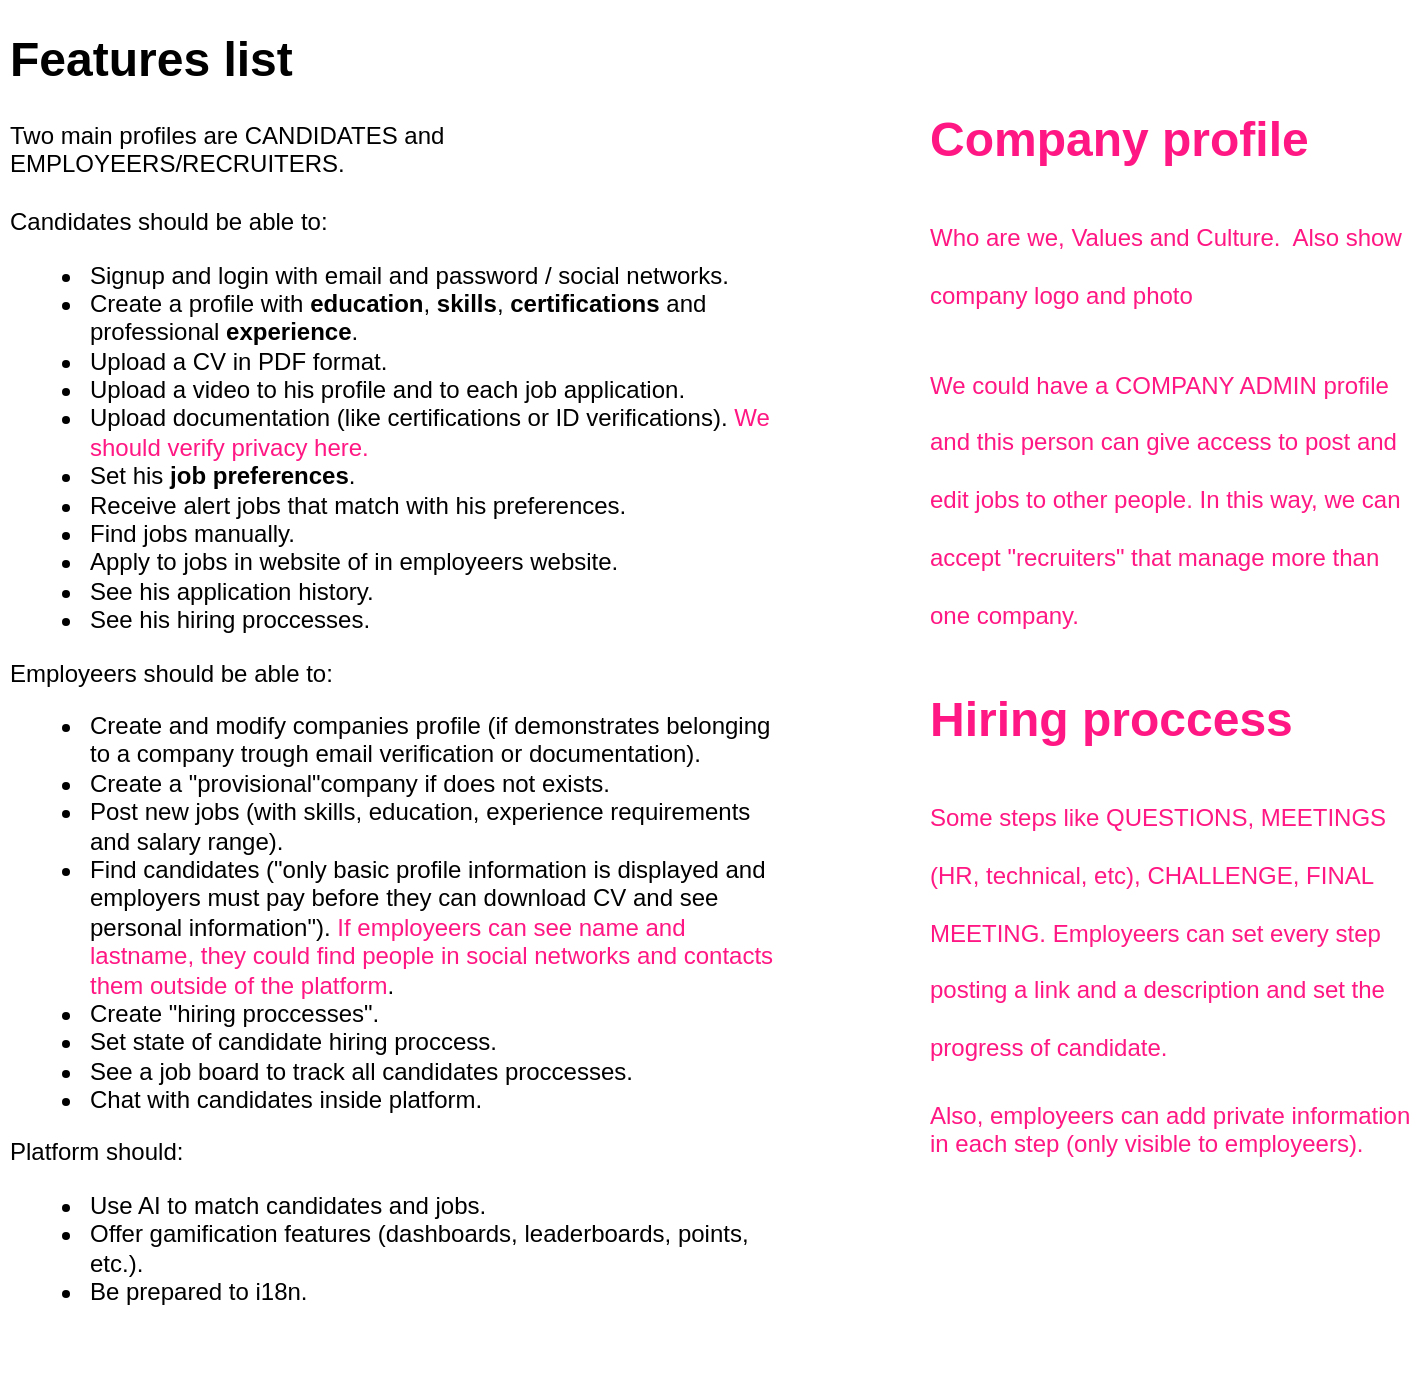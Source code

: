 <mxfile version="16.6.6" type="github" pages="3">
  <diagram id="az6V-poKf6UFZpPkEHVl" name="Features list">
    <mxGraphModel dx="782" dy="457" grid="1" gridSize="10" guides="1" tooltips="1" connect="1" arrows="1" fold="1" page="1" pageScale="1" pageWidth="850" pageHeight="1100" math="0" shadow="0">
      <root>
        <mxCell id="wma8inFxhiE8Fe-nxP7S-0" />
        <mxCell id="wma8inFxhiE8Fe-nxP7S-1" parent="wma8inFxhiE8Fe-nxP7S-0" />
        <mxCell id="wma8inFxhiE8Fe-nxP7S-2" value="&lt;h1&gt;Features list&lt;/h1&gt;&lt;div&gt;Two main profiles are CANDIDATES and EMPLOYEERS/RECRUITERS.&lt;/div&gt;&lt;div&gt;&lt;br&gt;&lt;/div&gt;&lt;div&gt;Candidates should be able to:&lt;/div&gt;&lt;div&gt;&lt;ul&gt;&lt;li&gt;Signup and login with email and password / social networks.&lt;/li&gt;&lt;li&gt;Create a profile with &lt;b&gt;education&lt;/b&gt;, &lt;b&gt;skills&lt;/b&gt;, &lt;b&gt;certifications&lt;/b&gt; and professional &lt;b&gt;experience&lt;/b&gt;.&lt;/li&gt;&lt;li&gt;Upload a CV in PDF format.&lt;/li&gt;&lt;li&gt;Upload a video to his profile and to each job application.&lt;/li&gt;&lt;li&gt;Upload documentation (like certifications or ID verifications). &lt;font color=&quot;#ff1783&quot;&gt;We should verify privacy here.&lt;/font&gt;&lt;/li&gt;&lt;li&gt;Set his &lt;b&gt;job preferences&lt;/b&gt;.&lt;/li&gt;&lt;li&gt;Receive alert jobs that match with his preferences.&lt;/li&gt;&lt;li&gt;Find jobs manually.&lt;/li&gt;&lt;li&gt;Apply to jobs in website of in employeers website.&lt;/li&gt;&lt;li&gt;See his application history.&lt;/li&gt;&lt;li&gt;See his hiring proccesses.&lt;/li&gt;&lt;/ul&gt;&lt;div&gt;Employeers should be able to:&lt;/div&gt;&lt;/div&gt;&lt;div&gt;&lt;ul&gt;&lt;li&gt;Create and modify companies profile (if demonstrates belonging to a company trough email verification or documentation).&lt;/li&gt;&lt;li&gt;Create a &quot;provisional&quot;company if does not exists.&lt;/li&gt;&lt;li&gt;Post new jobs (with skills, education, experience requirements and salary range).&lt;/li&gt;&lt;li&gt;Find candidates (&quot;only basic profile information is displayed and employers must pay before they can download CV and see personal information&quot;). &lt;font color=&quot;#ff1783&quot;&gt;If employeers can see name and lastname, they could find people in social networks and contacts them outside of the platform&lt;/font&gt;.&amp;nbsp;&lt;/li&gt;&lt;li&gt;Create &quot;hiring proccesses&quot;.&lt;/li&gt;&lt;li&gt;Set state of candidate hiring proccess.&lt;/li&gt;&lt;li&gt;See a job board to track all candidates proccesses.&lt;/li&gt;&lt;li&gt;Chat with candidates inside platform.&lt;/li&gt;&lt;/ul&gt;&lt;div&gt;Platform should:&lt;/div&gt;&lt;/div&gt;&lt;div&gt;&lt;ul&gt;&lt;li&gt;Use AI to match candidates and jobs.&lt;/li&gt;&lt;li&gt;Offer gamification features (dashboards, leaderboards, points, etc.).&lt;/li&gt;&lt;li&gt;Be prepared to i18n.&lt;/li&gt;&lt;/ul&gt;&lt;/div&gt;" style="text;html=1;strokeColor=none;fillColor=none;spacing=5;spacingTop=-20;whiteSpace=wrap;overflow=hidden;rounded=0;" parent="wma8inFxhiE8Fe-nxP7S-1" vertex="1">
          <mxGeometry x="60" y="30" width="390" height="680" as="geometry" />
        </mxCell>
        <mxCell id="wma8inFxhiE8Fe-nxP7S-3" value="&lt;h1&gt;&lt;span&gt;Company profile&lt;/span&gt;&lt;/h1&gt;&lt;h1&gt;&lt;span style=&quot;font-size: 12px ; font-weight: 400&quot;&gt;Who are we, Values and Culture.&amp;nbsp; Also show company logo and photo&lt;/span&gt;&lt;/h1&gt;&lt;h1&gt;&lt;span style=&quot;font-size: 12px ; font-weight: 400&quot;&gt;We could have a COMPANY ADMIN profile and this person can give access to post and edit jobs to other people. In this way, we can accept &quot;recruiters&quot; that manage more than one company.&lt;/span&gt;&lt;/h1&gt;" style="text;html=1;strokeColor=none;fillColor=none;spacing=5;spacingTop=-20;whiteSpace=wrap;overflow=hidden;rounded=0;fontColor=#FF1783;" parent="wma8inFxhiE8Fe-nxP7S-1" vertex="1">
          <mxGeometry x="520" y="70" width="250" height="290" as="geometry" />
        </mxCell>
        <mxCell id="wma8inFxhiE8Fe-nxP7S-5" value="&lt;h1&gt;&lt;span&gt;Hiring proccess&lt;/span&gt;&lt;/h1&gt;&lt;h1&gt;&lt;span style=&quot;font-size: 12px ; font-weight: 400&quot;&gt;Some steps like QUESTIONS, MEETINGS (HR, technical, etc), CHALLENGE, FINAL MEETING. Employeers can set every step posting a link and a description and set the progress of candidate.&lt;/span&gt;&lt;/h1&gt;&lt;div&gt;&lt;span style=&quot;font-size: 12px ; font-weight: 400&quot;&gt;Also, employeers can add private information in each step (only visible to employeers).&lt;/span&gt;&lt;/div&gt;" style="text;html=1;strokeColor=none;fillColor=none;spacing=5;spacingTop=-20;whiteSpace=wrap;overflow=hidden;rounded=0;fontColor=#FF1783;" parent="wma8inFxhiE8Fe-nxP7S-1" vertex="1">
          <mxGeometry x="520" y="360" width="250" height="290" as="geometry" />
        </mxCell>
      </root>
    </mxGraphModel>
  </diagram>
  <diagram id="tVrFLiv5ROWK4-AYAxV4" name="Tech stack">
    <mxGraphModel dx="782" dy="457" grid="1" gridSize="10" guides="1" tooltips="1" connect="1" arrows="1" fold="1" page="1" pageScale="1" pageWidth="850" pageHeight="1100" math="0" shadow="0">
      <root>
        <mxCell id="CG3YRBzZAY-W-UAhU2fu-0" />
        <mxCell id="CG3YRBzZAY-W-UAhU2fu-1" parent="CG3YRBzZAY-W-UAhU2fu-0" />
        <mxCell id="CG3YRBzZAY-W-UAhU2fu-14" value="" style="shape=image;verticalLabelPosition=bottom;labelBackgroundColor=default;verticalAlign=top;aspect=fixed;imageAspect=0;image=https://res.cloudinary.com/practicaldev/image/fetch/s--Di0ohHZq--/c_imagga_scale,f_auto,fl_progressive,h_1080,q_auto,w_1080/https://thepracticaldev.s3.amazonaws.com/i/0luaazzebv2r8qa3ss6e.png;fontColor=#000000;" parent="CG3YRBzZAY-W-UAhU2fu-1" vertex="1">
          <mxGeometry x="302.73" y="190" width="80" height="80" as="geometry" />
        </mxCell>
        <mxCell id="CG3YRBzZAY-W-UAhU2fu-2" value="" style="shape=image;verticalLabelPosition=bottom;labelBackgroundColor=default;verticalAlign=top;aspect=fixed;imageAspect=0;image=https://github.com/juanmamaffei/juanmamaffei/raw/main/images/next.png;fontColor=#000000;" parent="CG3YRBzZAY-W-UAhU2fu-1" vertex="1">
          <mxGeometry x="240" y="50" width="70" height="70" as="geometry" />
        </mxCell>
        <mxCell id="CG3YRBzZAY-W-UAhU2fu-3" value="" style="shape=image;verticalLabelPosition=bottom;labelBackgroundColor=default;verticalAlign=top;aspect=fixed;imageAspect=0;image=https://github.com/juanmamaffei/juanmamaffei/raw/main/images/rails.jpeg;fontColor=#000000;" parent="CG3YRBzZAY-W-UAhU2fu-1" vertex="1">
          <mxGeometry x="240" y="185.0" width="71.47" height="85" as="geometry" />
        </mxCell>
        <mxCell id="CG3YRBzZAY-W-UAhU2fu-4" value="" style="shape=image;verticalLabelPosition=bottom;labelBackgroundColor=default;verticalAlign=top;aspect=fixed;imageAspect=0;image=https://github.com/juanmamaffei/juanmamaffei/raw/main/images/css.png;fontColor=#000000;" parent="CG3YRBzZAY-W-UAhU2fu-1" vertex="1">
          <mxGeometry x="225.53" y="470" width="72" height="72" as="geometry" />
        </mxCell>
        <mxCell id="CG3YRBzZAY-W-UAhU2fu-5" value="" style="shape=image;verticalLabelPosition=bottom;labelBackgroundColor=default;verticalAlign=top;aspect=fixed;imageAspect=0;image=https://github.com/juanmamaffei/juanmamaffei/raw/main/images/html.png;fontColor=#000000;" parent="CG3YRBzZAY-W-UAhU2fu-1" vertex="1">
          <mxGeometry x="280" y="470" width="72" height="72" as="geometry" />
        </mxCell>
        <mxCell id="CG3YRBzZAY-W-UAhU2fu-6" value="" style="shape=image;verticalLabelPosition=bottom;labelBackgroundColor=default;verticalAlign=top;aspect=fixed;imageAspect=0;image=https://github.com/juanmamaffei/juanmamaffei/raw/main/images/js.png;fontColor=#000000;" parent="CG3YRBzZAY-W-UAhU2fu-1" vertex="1">
          <mxGeometry x="336.97" y="470" width="72" height="72" as="geometry" />
        </mxCell>
        <mxCell id="CG3YRBzZAY-W-UAhU2fu-7" value="" style="shape=image;verticalLabelPosition=bottom;labelBackgroundColor=default;verticalAlign=top;aspect=fixed;imageAspect=0;image=https://github.com/juanmamaffei/juanmamaffei/raw/main/images/typescript.png;fontColor=#000000;" parent="CG3YRBzZAY-W-UAhU2fu-1" vertex="1">
          <mxGeometry x="726.47" y="183.45" width="70" height="70" as="geometry" />
        </mxCell>
        <mxCell id="CG3YRBzZAY-W-UAhU2fu-8" value="" style="shape=image;verticalLabelPosition=bottom;labelBackgroundColor=default;verticalAlign=top;aspect=fixed;imageAspect=0;image=https://github.com/juanmamaffei/juanmamaffei/raw/main/images/ruby.png;fontColor=#000000;" parent="CG3YRBzZAY-W-UAhU2fu-1" vertex="1">
          <mxGeometry x="650" y="183.45" width="66.47" height="66.47" as="geometry" />
        </mxCell>
        <mxCell id="CG3YRBzZAY-W-UAhU2fu-10" value="" style="shape=image;verticalLabelPosition=bottom;labelBackgroundColor=default;verticalAlign=top;aspect=fixed;imageAspect=0;image=https://github.com/juanmamaffei/juanmamaffei/raw/main/images/nginx.jpg;fontColor=#000000;" parent="CG3YRBzZAY-W-UAhU2fu-1" vertex="1">
          <mxGeometry x="660" y="51.91" width="60" height="60" as="geometry" />
        </mxCell>
        <mxCell id="CG3YRBzZAY-W-UAhU2fu-11" value="" style="shape=image;verticalLabelPosition=bottom;labelBackgroundColor=default;verticalAlign=top;aspect=fixed;imageAspect=0;image=https://upload.wikimedia.org/wikipedia/commons/thumb/2/29/Postgresql_elephant.svg/1200px-Postgresql_elephant.svg.png;fontColor=#000000;" parent="CG3YRBzZAY-W-UAhU2fu-1" vertex="1">
          <mxGeometry x="236" y="310" width="74" height="76.35" as="geometry" />
        </mxCell>
        <mxCell id="CG3YRBzZAY-W-UAhU2fu-12" value="" style="shape=image;verticalLabelPosition=bottom;labelBackgroundColor=default;verticalAlign=top;aspect=fixed;imageAspect=0;image=https://picodotdev.github.io/blog-bitix/assets/images/logotypes/elastic-elasticsearch.svg;fontColor=#000000;" parent="CG3YRBzZAY-W-UAhU2fu-1" vertex="1">
          <mxGeometry x="700" y="310" width="85" height="85" as="geometry" />
        </mxCell>
        <mxCell id="CG3YRBzZAY-W-UAhU2fu-13" value="" style="shape=image;verticalLabelPosition=bottom;labelBackgroundColor=default;verticalAlign=top;aspect=fixed;imageAspect=0;image=https://www.returngis.net/wp-content/uploads/2019/01/Redis-Cache.png;fontColor=#000000;" parent="CG3YRBzZAY-W-UAhU2fu-1" vertex="1">
          <mxGeometry x="260.5" y="340" width="132.15" height="69.38" as="geometry" />
        </mxCell>
        <mxCell id="CG3YRBzZAY-W-UAhU2fu-15" value="" style="shape=image;verticalLabelPosition=bottom;labelBackgroundColor=default;verticalAlign=top;aspect=fixed;imageAspect=0;image=https://upload.wikimedia.org/wikipedia/commons/thumb/d/d5/Tailwind_CSS_Logo.svg/2048px-Tailwind_CSS_Logo.svg.png;fontColor=#000000;" parent="CG3YRBzZAY-W-UAhU2fu-1" vertex="1">
          <mxGeometry x="260.5" y="93.53" width="76.47" height="76.47" as="geometry" />
        </mxCell>
        <mxCell id="CG3YRBzZAY-W-UAhU2fu-16" value="&lt;h1&gt;Frontend&lt;/h1&gt;&lt;p&gt;Next JS (used by companies like Netflix, Uber, Starbucks, or Twitch) with Tailwind styles.&lt;/p&gt;" style="text;html=1;strokeColor=none;fillColor=none;spacing=5;spacingTop=-20;whiteSpace=wrap;overflow=hidden;rounded=0;fontColor=#000000;" parent="CG3YRBzZAY-W-UAhU2fu-1" vertex="1">
          <mxGeometry x="40" y="50" width="190" height="120" as="geometry" />
        </mxCell>
        <mxCell id="CG3YRBzZAY-W-UAhU2fu-17" value="&lt;h1&gt;Backend&lt;/h1&gt;&lt;p&gt;Ruby on Rails (used by companies like Airbnb, Shopify, Github, Scribd, Slideshare, Soundcloud or Twitch) and Sidekiq for background jobs.&lt;/p&gt;" style="text;html=1;strokeColor=none;fillColor=none;spacing=5;spacingTop=-20;whiteSpace=wrap;overflow=hidden;rounded=0;fontColor=#000000;" parent="CG3YRBzZAY-W-UAhU2fu-1" vertex="1">
          <mxGeometry x="40" y="160" width="190" height="120" as="geometry" />
        </mxCell>
        <mxCell id="CG3YRBzZAY-W-UAhU2fu-18" style="edgeStyle=orthogonalEdgeStyle;rounded=0;orthogonalLoop=1;jettySize=auto;html=1;exitX=0.5;exitY=1;exitDx=0;exitDy=0;fontColor=#000000;" parent="CG3YRBzZAY-W-UAhU2fu-1" source="CG3YRBzZAY-W-UAhU2fu-17" target="CG3YRBzZAY-W-UAhU2fu-17" edge="1">
          <mxGeometry relative="1" as="geometry" />
        </mxCell>
        <mxCell id="CG3YRBzZAY-W-UAhU2fu-19" value="&lt;h1&gt;Databases&lt;/h1&gt;&lt;p&gt;Mainly, PostgreSQL and Redis for caching and supporting in-memory operations.&lt;/p&gt;" style="text;html=1;strokeColor=none;fillColor=none;spacing=5;spacingTop=-20;whiteSpace=wrap;overflow=hidden;rounded=0;fontColor=#000000;verticalAlign=top;" parent="CG3YRBzZAY-W-UAhU2fu-1" vertex="1">
          <mxGeometry x="40" y="306.45" width="190" height="120" as="geometry" />
        </mxCell>
        <mxCell id="CG3YRBzZAY-W-UAhU2fu-20" value="&lt;h1&gt;SRE&lt;/h1&gt;&lt;p&gt;Debian O.S., Nginx, Passenger, Docker and Kubernetes.&lt;/p&gt;" style="text;html=1;strokeColor=none;fillColor=none;spacing=5;spacingTop=-20;whiteSpace=wrap;overflow=hidden;rounded=0;fontColor=#000000;" parent="CG3YRBzZAY-W-UAhU2fu-1" vertex="1">
          <mxGeometry x="450" y="50" width="190" height="120" as="geometry" />
        </mxCell>
        <mxCell id="CG3YRBzZAY-W-UAhU2fu-21" value="&lt;h1&gt;Languages&lt;/h1&gt;&lt;p&gt;Mainly, Typescript and Ruby&lt;/p&gt;" style="text;html=1;strokeColor=none;fillColor=none;spacing=5;spacingTop=-20;whiteSpace=wrap;overflow=hidden;rounded=0;fontColor=#000000;" parent="CG3YRBzZAY-W-UAhU2fu-1" vertex="1">
          <mxGeometry x="450" y="160" width="190" height="120" as="geometry" />
        </mxCell>
        <mxCell id="CG3YRBzZAY-W-UAhU2fu-22" value="&lt;h1&gt;Third Party services&lt;/h1&gt;&lt;p&gt;AI capabilities provided by Elastic Search and ML models programmed by this specific application.&lt;/p&gt;&lt;p&gt;New Relic for infraestructure monitoring, logging and error tracking.&lt;/p&gt;" style="text;html=1;strokeColor=none;fillColor=none;spacing=5;spacingTop=-20;whiteSpace=wrap;overflow=hidden;rounded=0;fontColor=#000000;verticalAlign=top;" parent="CG3YRBzZAY-W-UAhU2fu-1" vertex="1">
          <mxGeometry x="450" y="306.45" width="250" height="153.55" as="geometry" />
        </mxCell>
        <mxCell id="CG3YRBzZAY-W-UAhU2fu-23" value="&lt;h1&gt;Platforms&lt;/h1&gt;&lt;p&gt;At the moment, web application with mobile-first design.&lt;/p&gt;&lt;p&gt;Extensible to desktop and mobile apps.&lt;/p&gt;" style="text;html=1;strokeColor=none;fillColor=none;spacing=5;spacingTop=-20;whiteSpace=wrap;overflow=hidden;rounded=0;fontColor=#000000;verticalAlign=top;" parent="CG3YRBzZAY-W-UAhU2fu-1" vertex="1">
          <mxGeometry x="40.0" y="440" width="190" height="120" as="geometry" />
        </mxCell>
        <mxCell id="8jNurFmrzfqzcDd_BC4P-1" value="" style="shape=image;verticalLabelPosition=bottom;labelBackgroundColor=default;verticalAlign=top;aspect=fixed;imageAspect=0;image=https://aprendolinux.com/wp-content/uploads/2021/04/lfVWBmiW_400x400.png;" parent="CG3YRBzZAY-W-UAhU2fu-1" vertex="1">
          <mxGeometry x="720" y="81.91" width="60" height="60" as="geometry" />
        </mxCell>
        <mxCell id="CG3YRBzZAY-W-UAhU2fu-9" value="" style="shape=image;verticalLabelPosition=bottom;labelBackgroundColor=default;verticalAlign=top;aspect=fixed;imageAspect=0;image=https://github.com/juanmamaffei/juanmamaffei/raw/main/images/debian.png;fontColor=#000000;" parent="CG3YRBzZAY-W-UAhU2fu-1" vertex="1">
          <mxGeometry x="720" y="50" width="50" height="61.91" as="geometry" />
        </mxCell>
        <mxCell id="8jNurFmrzfqzcDd_BC4P-2" value="" style="shape=image;verticalLabelPosition=bottom;labelBackgroundColor=default;verticalAlign=top;aspect=fixed;imageAspect=0;image=https://www.seaq.co/wp-content/uploads/2020/02/kubernetes.png;" parent="CG3YRBzZAY-W-UAhU2fu-1" vertex="1">
          <mxGeometry x="671.24" y="86.66" width="52" height="50.5" as="geometry" />
        </mxCell>
      </root>
    </mxGraphModel>
  </diagram>
  <diagram id="Gl6cm3CjxUoD6tbG21cp" name="Simplified models">
    <mxGraphModel dx="1955" dy="1143" grid="1" gridSize="10" guides="1" tooltips="1" connect="1" arrows="1" fold="1" page="1" pageScale="1" pageWidth="850" pageHeight="1100" math="0" shadow="0">
      <root>
        <mxCell id="0" />
        <mxCell id="1" parent="0" />
        <mxCell id="MJH7I0GWXEqatYXciMCY-16" value="" style="rounded=0;whiteSpace=wrap;html=1;" vertex="1" parent="1">
          <mxGeometry x="190" y="500" width="370" height="220" as="geometry" />
        </mxCell>
        <mxCell id="MJH7I0GWXEqatYXciMCY-5" style="edgeStyle=orthogonalEdgeStyle;rounded=0;orthogonalLoop=1;jettySize=auto;html=1;" edge="1" parent="1" source="nM5VpkxA22-n7niZtrPk-1" target="W9cnWLtxeKIsDedGclDt-4">
          <mxGeometry relative="1" as="geometry" />
        </mxCell>
        <mxCell id="MJH7I0GWXEqatYXciMCY-17" style="edgeStyle=orthogonalEdgeStyle;rounded=0;orthogonalLoop=1;jettySize=auto;html=1;entryX=0.25;entryY=0;entryDx=0;entryDy=0;" edge="1" parent="1" source="nM5VpkxA22-n7niZtrPk-1" target="MJH7I0GWXEqatYXciMCY-16">
          <mxGeometry relative="1" as="geometry" />
        </mxCell>
        <mxCell id="nM5VpkxA22-n7niZtrPk-1" value="Candidates" style="swimlane;fontStyle=1;align=center;verticalAlign=top;childLayout=stackLayout;horizontal=1;startSize=26;horizontalStack=0;resizeParent=1;resizeParentMax=0;resizeLast=0;collapsible=1;marginBottom=0;" parent="1" vertex="1">
          <mxGeometry x="255" y="270" width="160" height="86" as="geometry" />
        </mxCell>
        <mxCell id="nM5VpkxA22-n7niZtrPk-2" value="+ field: type" style="text;strokeColor=none;fillColor=none;align=left;verticalAlign=top;spacingLeft=4;spacingRight=4;overflow=hidden;rotatable=0;points=[[0,0.5],[1,0.5]];portConstraint=eastwest;" parent="nM5VpkxA22-n7niZtrPk-1" vertex="1">
          <mxGeometry y="26" width="160" height="26" as="geometry" />
        </mxCell>
        <mxCell id="nM5VpkxA22-n7niZtrPk-3" value="" style="line;strokeWidth=1;fillColor=none;align=left;verticalAlign=middle;spacingTop=-1;spacingLeft=3;spacingRight=3;rotatable=0;labelPosition=right;points=[];portConstraint=eastwest;" parent="nM5VpkxA22-n7niZtrPk-1" vertex="1">
          <mxGeometry y="52" width="160" height="8" as="geometry" />
        </mxCell>
        <mxCell id="nM5VpkxA22-n7niZtrPk-4" value="+ method(type): type" style="text;strokeColor=none;fillColor=none;align=left;verticalAlign=top;spacingLeft=4;spacingRight=4;overflow=hidden;rotatable=0;points=[[0,0.5],[1,0.5]];portConstraint=eastwest;" parent="nM5VpkxA22-n7niZtrPk-1" vertex="1">
          <mxGeometry y="60" width="160" height="26" as="geometry" />
        </mxCell>
        <mxCell id="MJH7I0GWXEqatYXciMCY-18" style="edgeStyle=orthogonalEdgeStyle;rounded=0;orthogonalLoop=1;jettySize=auto;html=1;entryX=0.112;entryY=-0.02;entryDx=0;entryDy=0;entryPerimeter=0;" edge="1" parent="1" source="nM5VpkxA22-n7niZtrPk-5" target="MJH7I0GWXEqatYXciMCY-16">
          <mxGeometry relative="1" as="geometry" />
        </mxCell>
        <mxCell id="nM5VpkxA22-n7niZtrPk-5" value="Jobs" style="swimlane;fontStyle=1;align=center;verticalAlign=top;childLayout=stackLayout;horizontal=1;startSize=26;horizontalStack=0;resizeParent=1;resizeParentMax=0;resizeLast=0;collapsible=1;marginBottom=0;" parent="1" vertex="1">
          <mxGeometry x="160" y="120" width="160" height="86" as="geometry" />
        </mxCell>
        <mxCell id="nM5VpkxA22-n7niZtrPk-6" value="+ field: type" style="text;strokeColor=none;fillColor=none;align=left;verticalAlign=top;spacingLeft=4;spacingRight=4;overflow=hidden;rotatable=0;points=[[0,0.5],[1,0.5]];portConstraint=eastwest;" parent="nM5VpkxA22-n7niZtrPk-5" vertex="1">
          <mxGeometry y="26" width="160" height="26" as="geometry" />
        </mxCell>
        <mxCell id="nM5VpkxA22-n7niZtrPk-7" value="" style="line;strokeWidth=1;fillColor=none;align=left;verticalAlign=middle;spacingTop=-1;spacingLeft=3;spacingRight=3;rotatable=0;labelPosition=right;points=[];portConstraint=eastwest;" parent="nM5VpkxA22-n7niZtrPk-5" vertex="1">
          <mxGeometry y="52" width="160" height="8" as="geometry" />
        </mxCell>
        <mxCell id="nM5VpkxA22-n7niZtrPk-8" value="+ method(type): type" style="text;strokeColor=none;fillColor=none;align=left;verticalAlign=top;spacingLeft=4;spacingRight=4;overflow=hidden;rotatable=0;points=[[0,0.5],[1,0.5]];portConstraint=eastwest;" parent="nM5VpkxA22-n7niZtrPk-5" vertex="1">
          <mxGeometry y="60" width="160" height="26" as="geometry" />
        </mxCell>
        <mxCell id="W9cnWLtxeKIsDedGclDt-1" value="Applications" style="swimlane;fontStyle=1;align=center;verticalAlign=top;childLayout=stackLayout;horizontal=1;startSize=26;horizontalStack=0;resizeParent=1;resizeParentMax=0;resizeLast=0;collapsible=1;marginBottom=0;" parent="1" vertex="1">
          <mxGeometry x="460" y="110" width="160" height="86" as="geometry" />
        </mxCell>
        <mxCell id="W9cnWLtxeKIsDedGclDt-2" value="+ field: type" style="text;strokeColor=none;fillColor=none;align=left;verticalAlign=top;spacingLeft=4;spacingRight=4;overflow=hidden;rotatable=0;points=[[0,0.5],[1,0.5]];portConstraint=eastwest;" parent="W9cnWLtxeKIsDedGclDt-1" vertex="1">
          <mxGeometry y="26" width="160" height="26" as="geometry" />
        </mxCell>
        <mxCell id="W9cnWLtxeKIsDedGclDt-3" value="" style="line;strokeWidth=1;fillColor=none;align=left;verticalAlign=middle;spacingTop=-1;spacingLeft=3;spacingRight=3;rotatable=0;labelPosition=right;points=[];portConstraint=eastwest;" parent="W9cnWLtxeKIsDedGclDt-1" vertex="1">
          <mxGeometry y="52" width="160" height="8" as="geometry" />
        </mxCell>
        <mxCell id="W9cnWLtxeKIsDedGclDt-4" value="+ method(type): type" style="text;strokeColor=none;fillColor=none;align=left;verticalAlign=top;spacingLeft=4;spacingRight=4;overflow=hidden;rotatable=0;points=[[0,0.5],[1,0.5]];portConstraint=eastwest;" parent="W9cnWLtxeKIsDedGclDt-1" vertex="1">
          <mxGeometry y="60" width="160" height="26" as="geometry" />
        </mxCell>
        <mxCell id="W9cnWLtxeKIsDedGclDt-5" value="Messages (chat)" style="swimlane;fontStyle=1;align=center;verticalAlign=top;childLayout=stackLayout;horizontal=1;startSize=26;horizontalStack=0;resizeParent=1;resizeParentMax=0;resizeLast=0;collapsible=1;marginBottom=0;" parent="1" vertex="1">
          <mxGeometry x="660" y="240" width="160" height="86" as="geometry" />
        </mxCell>
        <mxCell id="W9cnWLtxeKIsDedGclDt-6" value="+ field: type" style="text;strokeColor=none;fillColor=none;align=left;verticalAlign=top;spacingLeft=4;spacingRight=4;overflow=hidden;rotatable=0;points=[[0,0.5],[1,0.5]];portConstraint=eastwest;" parent="W9cnWLtxeKIsDedGclDt-5" vertex="1">
          <mxGeometry y="26" width="160" height="26" as="geometry" />
        </mxCell>
        <mxCell id="W9cnWLtxeKIsDedGclDt-7" value="" style="line;strokeWidth=1;fillColor=none;align=left;verticalAlign=middle;spacingTop=-1;spacingLeft=3;spacingRight=3;rotatable=0;labelPosition=right;points=[];portConstraint=eastwest;" parent="W9cnWLtxeKIsDedGclDt-5" vertex="1">
          <mxGeometry y="52" width="160" height="8" as="geometry" />
        </mxCell>
        <mxCell id="W9cnWLtxeKIsDedGclDt-8" value="+ method(type): type" style="text;strokeColor=none;fillColor=none;align=left;verticalAlign=top;spacingLeft=4;spacingRight=4;overflow=hidden;rotatable=0;points=[[0,0.5],[1,0.5]];portConstraint=eastwest;" parent="W9cnWLtxeKIsDedGclDt-5" vertex="1">
          <mxGeometry y="60" width="160" height="26" as="geometry" />
        </mxCell>
        <mxCell id="MJH7I0GWXEqatYXciMCY-24" style="edgeStyle=orthogonalEdgeStyle;rounded=0;orthogonalLoop=1;jettySize=auto;html=1;entryX=0.5;entryY=0;entryDx=0;entryDy=0;" edge="1" parent="1" source="NBEKH3k1gL48RE9r-JH_-1" target="MJH7I0GWXEqatYXciMCY-19">
          <mxGeometry relative="1" as="geometry" />
        </mxCell>
        <mxCell id="MJH7I0GWXEqatYXciMCY-26" style="edgeStyle=orthogonalEdgeStyle;rounded=0;orthogonalLoop=1;jettySize=auto;html=1;" edge="1" parent="1" source="NBEKH3k1gL48RE9r-JH_-1" target="W9cnWLtxeKIsDedGclDt-6">
          <mxGeometry relative="1" as="geometry" />
        </mxCell>
        <mxCell id="NBEKH3k1gL48RE9r-JH_-1" value="Users" style="swimlane;fontStyle=1;align=center;verticalAlign=top;childLayout=stackLayout;horizontal=1;startSize=26;horizontalStack=0;resizeParent=1;resizeParentMax=0;resizeLast=0;collapsible=1;marginBottom=0;" parent="1" vertex="1">
          <mxGeometry x="460" y="240" width="160" height="86" as="geometry" />
        </mxCell>
        <mxCell id="NBEKH3k1gL48RE9r-JH_-2" value="+ field: type" style="text;strokeColor=none;fillColor=none;align=left;verticalAlign=top;spacingLeft=4;spacingRight=4;overflow=hidden;rotatable=0;points=[[0,0.5],[1,0.5]];portConstraint=eastwest;" parent="NBEKH3k1gL48RE9r-JH_-1" vertex="1">
          <mxGeometry y="26" width="160" height="26" as="geometry" />
        </mxCell>
        <mxCell id="NBEKH3k1gL48RE9r-JH_-3" value="" style="line;strokeWidth=1;fillColor=none;align=left;verticalAlign=middle;spacingTop=-1;spacingLeft=3;spacingRight=3;rotatable=0;labelPosition=right;points=[];portConstraint=eastwest;" parent="NBEKH3k1gL48RE9r-JH_-1" vertex="1">
          <mxGeometry y="52" width="160" height="8" as="geometry" />
        </mxCell>
        <mxCell id="NBEKH3k1gL48RE9r-JH_-4" value="+ method(type): type" style="text;strokeColor=none;fillColor=none;align=left;verticalAlign=top;spacingLeft=4;spacingRight=4;overflow=hidden;rotatable=0;points=[[0,0.5],[1,0.5]];portConstraint=eastwest;" parent="NBEKH3k1gL48RE9r-JH_-1" vertex="1">
          <mxGeometry y="60" width="160" height="26" as="geometry" />
        </mxCell>
        <mxCell id="MJH7I0GWXEqatYXciMCY-2" style="edgeStyle=orthogonalEdgeStyle;rounded=0;orthogonalLoop=1;jettySize=auto;html=1;entryX=0;entryY=0.5;entryDx=0;entryDy=0;" edge="1" parent="1" source="NBEKH3k1gL48RE9r-JH_-5" target="nM5VpkxA22-n7niZtrPk-6">
          <mxGeometry relative="1" as="geometry" />
        </mxCell>
        <mxCell id="NBEKH3k1gL48RE9r-JH_-5" value="Companies" style="swimlane;fontStyle=1;align=center;verticalAlign=top;childLayout=stackLayout;horizontal=1;startSize=26;horizontalStack=0;resizeParent=1;resizeParentMax=0;resizeLast=0;collapsible=1;marginBottom=0;" parent="1" vertex="1">
          <mxGeometry x="30" y="320" width="160" height="86" as="geometry" />
        </mxCell>
        <mxCell id="NBEKH3k1gL48RE9r-JH_-6" value="+ field: type" style="text;strokeColor=none;fillColor=none;align=left;verticalAlign=top;spacingLeft=4;spacingRight=4;overflow=hidden;rotatable=0;points=[[0,0.5],[1,0.5]];portConstraint=eastwest;" parent="NBEKH3k1gL48RE9r-JH_-5" vertex="1">
          <mxGeometry y="26" width="160" height="26" as="geometry" />
        </mxCell>
        <mxCell id="NBEKH3k1gL48RE9r-JH_-7" value="" style="line;strokeWidth=1;fillColor=none;align=left;verticalAlign=middle;spacingTop=-1;spacingLeft=3;spacingRight=3;rotatable=0;labelPosition=right;points=[];portConstraint=eastwest;" parent="NBEKH3k1gL48RE9r-JH_-5" vertex="1">
          <mxGeometry y="52" width="160" height="8" as="geometry" />
        </mxCell>
        <mxCell id="NBEKH3k1gL48RE9r-JH_-8" value="+ method(type): type" style="text;strokeColor=none;fillColor=none;align=left;verticalAlign=top;spacingLeft=4;spacingRight=4;overflow=hidden;rotatable=0;points=[[0,0.5],[1,0.5]];portConstraint=eastwest;" parent="NBEKH3k1gL48RE9r-JH_-5" vertex="1">
          <mxGeometry y="60" width="160" height="26" as="geometry" />
        </mxCell>
        <mxCell id="YntGzT9NAkh_xNpxRW6D-1" value="Skills" style="swimlane;fontStyle=1;align=center;verticalAlign=top;childLayout=stackLayout;horizontal=1;startSize=26;horizontalStack=0;resizeParent=1;resizeParentMax=0;resizeLast=0;collapsible=1;marginBottom=0;" parent="1" vertex="1">
          <mxGeometry x="220" y="520" width="160" height="86" as="geometry" />
        </mxCell>
        <mxCell id="YntGzT9NAkh_xNpxRW6D-2" value="+ field: type" style="text;strokeColor=none;fillColor=none;align=left;verticalAlign=top;spacingLeft=4;spacingRight=4;overflow=hidden;rotatable=0;points=[[0,0.5],[1,0.5]];portConstraint=eastwest;" parent="YntGzT9NAkh_xNpxRW6D-1" vertex="1">
          <mxGeometry y="26" width="160" height="26" as="geometry" />
        </mxCell>
        <mxCell id="YntGzT9NAkh_xNpxRW6D-3" value="" style="line;strokeWidth=1;fillColor=none;align=left;verticalAlign=middle;spacingTop=-1;spacingLeft=3;spacingRight=3;rotatable=0;labelPosition=right;points=[];portConstraint=eastwest;" parent="YntGzT9NAkh_xNpxRW6D-1" vertex="1">
          <mxGeometry y="52" width="160" height="8" as="geometry" />
        </mxCell>
        <mxCell id="YntGzT9NAkh_xNpxRW6D-4" value="+ method(type): type" style="text;strokeColor=none;fillColor=none;align=left;verticalAlign=top;spacingLeft=4;spacingRight=4;overflow=hidden;rotatable=0;points=[[0,0.5],[1,0.5]];portConstraint=eastwest;" parent="YntGzT9NAkh_xNpxRW6D-1" vertex="1">
          <mxGeometry y="60" width="160" height="26" as="geometry" />
        </mxCell>
        <mxCell id="YntGzT9NAkh_xNpxRW6D-5" value="Experience" style="swimlane;fontStyle=1;align=center;verticalAlign=top;childLayout=stackLayout;horizontal=1;startSize=26;horizontalStack=0;resizeParent=1;resizeParentMax=0;resizeLast=0;collapsible=1;marginBottom=0;" parent="1" vertex="1">
          <mxGeometry x="390" y="520" width="160" height="86" as="geometry" />
        </mxCell>
        <mxCell id="YntGzT9NAkh_xNpxRW6D-6" value="+ field: type" style="text;strokeColor=none;fillColor=none;align=left;verticalAlign=top;spacingLeft=4;spacingRight=4;overflow=hidden;rotatable=0;points=[[0,0.5],[1,0.5]];portConstraint=eastwest;" parent="YntGzT9NAkh_xNpxRW6D-5" vertex="1">
          <mxGeometry y="26" width="160" height="26" as="geometry" />
        </mxCell>
        <mxCell id="YntGzT9NAkh_xNpxRW6D-7" value="" style="line;strokeWidth=1;fillColor=none;align=left;verticalAlign=middle;spacingTop=-1;spacingLeft=3;spacingRight=3;rotatable=0;labelPosition=right;points=[];portConstraint=eastwest;" parent="YntGzT9NAkh_xNpxRW6D-5" vertex="1">
          <mxGeometry y="52" width="160" height="8" as="geometry" />
        </mxCell>
        <mxCell id="YntGzT9NAkh_xNpxRW6D-8" value="+ method(type): type" style="text;strokeColor=none;fillColor=none;align=left;verticalAlign=top;spacingLeft=4;spacingRight=4;overflow=hidden;rotatable=0;points=[[0,0.5],[1,0.5]];portConstraint=eastwest;" parent="YntGzT9NAkh_xNpxRW6D-5" vertex="1">
          <mxGeometry y="60" width="160" height="26" as="geometry" />
        </mxCell>
        <mxCell id="MJH7I0GWXEqatYXciMCY-3" style="edgeStyle=orthogonalEdgeStyle;rounded=0;orthogonalLoop=1;jettySize=auto;html=1;entryX=0;entryY=0.5;entryDx=0;entryDy=0;" edge="1" parent="1" target="W9cnWLtxeKIsDedGclDt-2">
          <mxGeometry relative="1" as="geometry">
            <mxPoint x="320" y="159" as="sourcePoint" />
          </mxGeometry>
        </mxCell>
        <mxCell id="MJH7I0GWXEqatYXciMCY-6" value="Hiring_process" style="swimlane;fontStyle=1;align=center;verticalAlign=top;childLayout=stackLayout;horizontal=1;startSize=26;horizontalStack=0;resizeParent=1;resizeParentMax=0;resizeLast=0;collapsible=1;marginBottom=0;" vertex="1" parent="1">
          <mxGeometry x="660" y="106" width="160" height="86" as="geometry" />
        </mxCell>
        <mxCell id="MJH7I0GWXEqatYXciMCY-7" value="+ field: type" style="text;strokeColor=none;fillColor=none;align=left;verticalAlign=top;spacingLeft=4;spacingRight=4;overflow=hidden;rotatable=0;points=[[0,0.5],[1,0.5]];portConstraint=eastwest;" vertex="1" parent="MJH7I0GWXEqatYXciMCY-6">
          <mxGeometry y="26" width="160" height="26" as="geometry" />
        </mxCell>
        <mxCell id="MJH7I0GWXEqatYXciMCY-8" value="" style="line;strokeWidth=1;fillColor=none;align=left;verticalAlign=middle;spacingTop=-1;spacingLeft=3;spacingRight=3;rotatable=0;labelPosition=right;points=[];portConstraint=eastwest;" vertex="1" parent="MJH7I0GWXEqatYXciMCY-6">
          <mxGeometry y="52" width="160" height="8" as="geometry" />
        </mxCell>
        <mxCell id="MJH7I0GWXEqatYXciMCY-9" value="+ method(type): type" style="text;strokeColor=none;fillColor=none;align=left;verticalAlign=top;spacingLeft=4;spacingRight=4;overflow=hidden;rotatable=0;points=[[0,0.5],[1,0.5]];portConstraint=eastwest;" vertex="1" parent="MJH7I0GWXEqatYXciMCY-6">
          <mxGeometry y="60" width="160" height="26" as="geometry" />
        </mxCell>
        <mxCell id="MJH7I0GWXEqatYXciMCY-10" style="edgeStyle=orthogonalEdgeStyle;rounded=0;orthogonalLoop=1;jettySize=auto;html=1;exitX=1;exitY=0.5;exitDx=0;exitDy=0;entryX=0;entryY=0.5;entryDx=0;entryDy=0;" edge="1" parent="1" source="W9cnWLtxeKIsDedGclDt-2" target="MJH7I0GWXEqatYXciMCY-6">
          <mxGeometry relative="1" as="geometry" />
        </mxCell>
        <mxCell id="MJH7I0GWXEqatYXciMCY-11" value="Certifications" style="swimlane;fontStyle=1;align=center;verticalAlign=top;childLayout=stackLayout;horizontal=1;startSize=26;horizontalStack=0;resizeParent=1;resizeParentMax=0;resizeLast=0;collapsible=1;marginBottom=0;" vertex="1" parent="1">
          <mxGeometry x="220" y="620" width="160" height="86" as="geometry" />
        </mxCell>
        <mxCell id="MJH7I0GWXEqatYXciMCY-12" value="+ field: type" style="text;strokeColor=none;fillColor=none;align=left;verticalAlign=top;spacingLeft=4;spacingRight=4;overflow=hidden;rotatable=0;points=[[0,0.5],[1,0.5]];portConstraint=eastwest;" vertex="1" parent="MJH7I0GWXEqatYXciMCY-11">
          <mxGeometry y="26" width="160" height="26" as="geometry" />
        </mxCell>
        <mxCell id="MJH7I0GWXEqatYXciMCY-13" value="" style="line;strokeWidth=1;fillColor=none;align=left;verticalAlign=middle;spacingTop=-1;spacingLeft=3;spacingRight=3;rotatable=0;labelPosition=right;points=[];portConstraint=eastwest;" vertex="1" parent="MJH7I0GWXEqatYXciMCY-11">
          <mxGeometry y="52" width="160" height="8" as="geometry" />
        </mxCell>
        <mxCell id="MJH7I0GWXEqatYXciMCY-14" value="+ method(type): type" style="text;strokeColor=none;fillColor=none;align=left;verticalAlign=top;spacingLeft=4;spacingRight=4;overflow=hidden;rotatable=0;points=[[0,0.5],[1,0.5]];portConstraint=eastwest;" vertex="1" parent="MJH7I0GWXEqatYXciMCY-11">
          <mxGeometry y="60" width="160" height="26" as="geometry" />
        </mxCell>
        <mxCell id="MJH7I0GWXEqatYXciMCY-19" value="Employeers" style="swimlane;fontStyle=1;align=center;verticalAlign=top;childLayout=stackLayout;horizontal=1;startSize=26;horizontalStack=0;resizeParent=1;resizeParentMax=0;resizeLast=0;collapsible=1;marginBottom=0;" vertex="1" parent="1">
          <mxGeometry x="460" y="370" width="160" height="86" as="geometry" />
        </mxCell>
        <mxCell id="MJH7I0GWXEqatYXciMCY-20" value="+ field: type" style="text;strokeColor=none;fillColor=none;align=left;verticalAlign=top;spacingLeft=4;spacingRight=4;overflow=hidden;rotatable=0;points=[[0,0.5],[1,0.5]];portConstraint=eastwest;" vertex="1" parent="MJH7I0GWXEqatYXciMCY-19">
          <mxGeometry y="26" width="160" height="26" as="geometry" />
        </mxCell>
        <mxCell id="MJH7I0GWXEqatYXciMCY-21" value="" style="line;strokeWidth=1;fillColor=none;align=left;verticalAlign=middle;spacingTop=-1;spacingLeft=3;spacingRight=3;rotatable=0;labelPosition=right;points=[];portConstraint=eastwest;" vertex="1" parent="MJH7I0GWXEqatYXciMCY-19">
          <mxGeometry y="52" width="160" height="8" as="geometry" />
        </mxCell>
        <mxCell id="MJH7I0GWXEqatYXciMCY-22" value="+ method(type): type" style="text;strokeColor=none;fillColor=none;align=left;verticalAlign=top;spacingLeft=4;spacingRight=4;overflow=hidden;rotatable=0;points=[[0,0.5],[1,0.5]];portConstraint=eastwest;" vertex="1" parent="MJH7I0GWXEqatYXciMCY-19">
          <mxGeometry y="60" width="160" height="26" as="geometry" />
        </mxCell>
        <mxCell id="MJH7I0GWXEqatYXciMCY-23" style="edgeStyle=orthogonalEdgeStyle;rounded=0;orthogonalLoop=1;jettySize=auto;html=1;entryX=0;entryY=0.5;entryDx=0;entryDy=0;" edge="1" parent="1" source="nM5VpkxA22-n7niZtrPk-2" target="NBEKH3k1gL48RE9r-JH_-1">
          <mxGeometry relative="1" as="geometry" />
        </mxCell>
      </root>
    </mxGraphModel>
  </diagram>
</mxfile>
